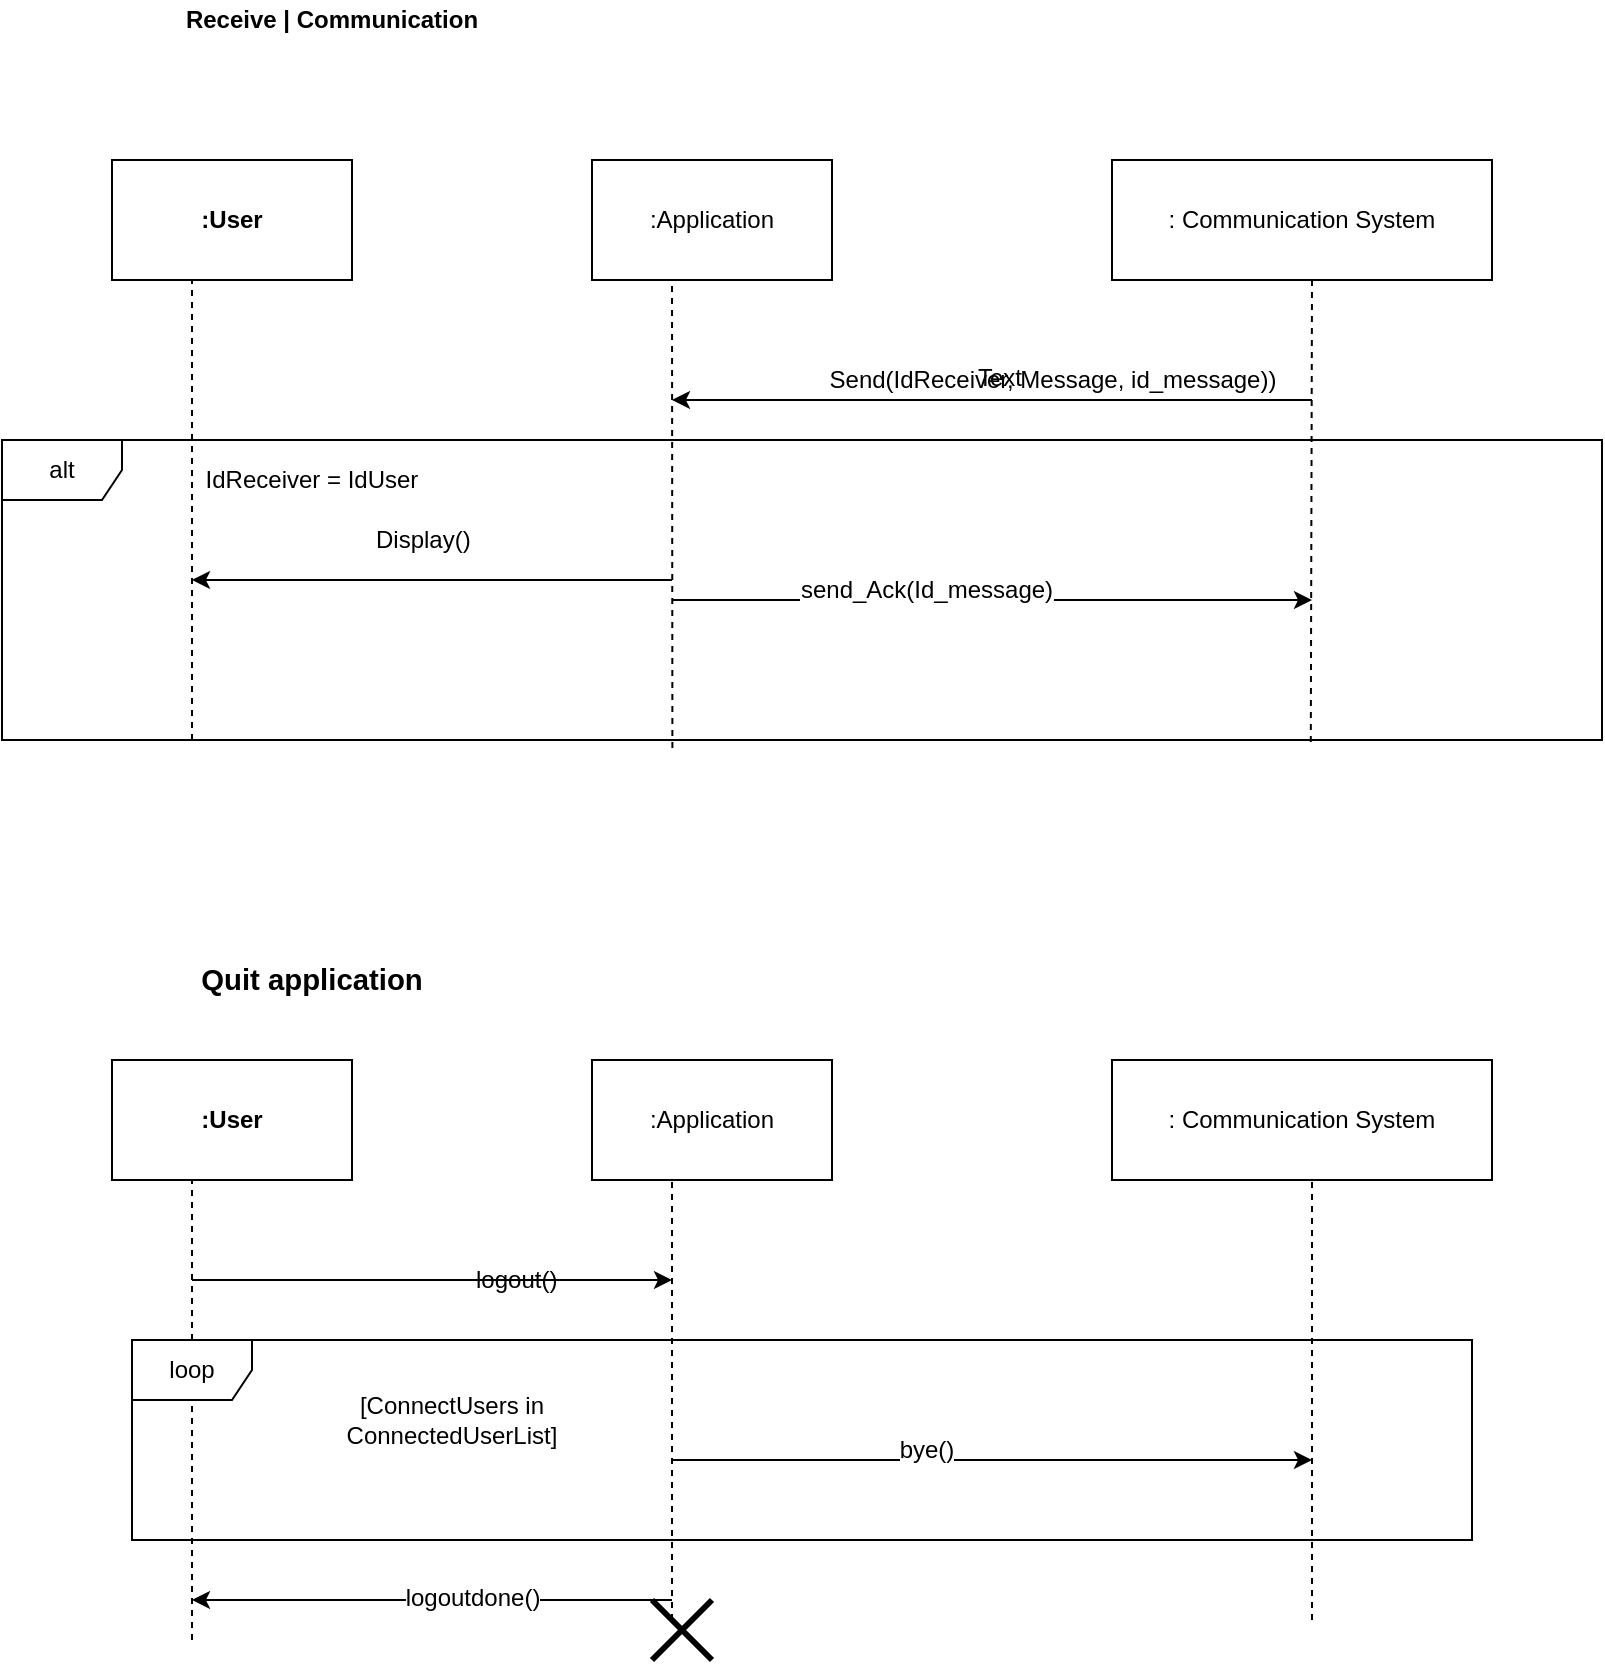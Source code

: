 <mxfile version="12.2.6" type="google" pages="1"><diagram id="W_sETaOuLjHu1WYLoqj9" name="Page-1"><mxGraphModel dx="1408" dy="777" grid="1" gridSize="10" guides="1" tooltips="1" connect="1" arrows="1" fold="1" page="1" pageScale="1" pageWidth="827" pageHeight="1169" math="0" shadow="0"><root><mxCell id="0"/><mxCell id="1" parent="0"/><mxCell id="EDE7jTU-5GEzJkzrv2bh-3" value="alt" style="shape=umlFrame;whiteSpace=wrap;html=1;" vertex="1" parent="1"><mxGeometry x="25" y="260" width="800" height="150" as="geometry"/></mxCell><mxCell id="9JEo_jbDUauEOJBNndlM-1" value="&lt;b&gt;:User&lt;/b&gt;" style="rounded=0;whiteSpace=wrap;html=1;" parent="1" vertex="1"><mxGeometry x="80" y="120" width="120" height="60" as="geometry"/></mxCell><mxCell id="9JEo_jbDUauEOJBNndlM-2" value=":Application" style="rounded=0;whiteSpace=wrap;html=1;" parent="1" vertex="1"><mxGeometry x="320" y="120" width="120" height="60" as="geometry"/></mxCell><mxCell id="9JEo_jbDUauEOJBNndlM-3" value="&lt;span style=&quot;white-space: normal&quot;&gt;: Communication System&lt;/span&gt;" style="rounded=0;whiteSpace=wrap;html=1;" parent="1" vertex="1"><mxGeometry x="580" y="120" width="190" height="60" as="geometry"/></mxCell><mxCell id="9JEo_jbDUauEOJBNndlM-4" value="&lt;b&gt;Receive | Communication&lt;/b&gt;" style="text;html=1;strokeColor=none;fillColor=none;align=center;verticalAlign=middle;whiteSpace=wrap;rounded=0;" parent="1" vertex="1"><mxGeometry x="100" y="40" width="180" height="20" as="geometry"/></mxCell><mxCell id="9JEo_jbDUauEOJBNndlM-5" value="" style="endArrow=none;dashed=1;html=1;" parent="1" edge="1"><mxGeometry width="50" height="50" relative="1" as="geometry"><mxPoint x="120" y="410" as="sourcePoint"/><mxPoint x="120" y="180" as="targetPoint"/></mxGeometry></mxCell><mxCell id="9JEo_jbDUauEOJBNndlM-6" value="" style="endArrow=none;dashed=1;html=1;exitX=0.419;exitY=1.027;exitDx=0;exitDy=0;exitPerimeter=0;" parent="1" edge="1" source="EDE7jTU-5GEzJkzrv2bh-3"><mxGeometry width="50" height="50" relative="1" as="geometry"><mxPoint x="360" y="400" as="sourcePoint"/><mxPoint x="360" y="180" as="targetPoint"/></mxGeometry></mxCell><mxCell id="9JEo_jbDUauEOJBNndlM-7" value="" style="endArrow=none;dashed=1;html=1;exitX=0.818;exitY=1.007;exitDx=0;exitDy=0;exitPerimeter=0;" parent="1" edge="1" source="EDE7jTU-5GEzJkzrv2bh-3"><mxGeometry width="50" height="50" relative="1" as="geometry"><mxPoint x="680" y="400" as="sourcePoint"/><mxPoint x="680" y="180" as="targetPoint"/></mxGeometry></mxCell><mxCell id="9JEo_jbDUauEOJBNndlM-12" value="" style="endArrow=classic;html=1;" parent="1" edge="1"><mxGeometry width="50" height="50" relative="1" as="geometry"><mxPoint x="360" y="330" as="sourcePoint"/><mxPoint x="120" y="330" as="targetPoint"/></mxGeometry></mxCell><mxCell id="9JEo_jbDUauEOJBNndlM-20" value="Display()&lt;br&gt;" style="text;html=1;resizable=0;points=[];autosize=1;align=left;verticalAlign=top;spacingTop=-4;" parent="1" vertex="1"><mxGeometry x="210" y="300" width="60" height="20" as="geometry"/></mxCell><mxCell id="9JEo_jbDUauEOJBNndlM-25" value="" style="endArrow=classic;html=1;" parent="1" edge="1"><mxGeometry width="50" height="50" relative="1" as="geometry"><mxPoint x="680" y="240" as="sourcePoint"/><mxPoint x="360" y="240" as="targetPoint"/></mxGeometry></mxCell><mxCell id="9JEo_jbDUauEOJBNndlM-26" value="Send(IdReceiver, Message, id_message))" style="text;html=1;resizable=0;points=[];align=center;verticalAlign=middle;labelBackgroundColor=#ffffff;" parent="9JEo_jbDUauEOJBNndlM-25" vertex="1" connectable="0"><mxGeometry x="-0.2" y="5" relative="1" as="geometry"><mxPoint x="-2" y="-15" as="offset"/></mxGeometry></mxCell><mxCell id="9JEo_jbDUauEOJBNndlM-27" value="" style="endArrow=classic;html=1;" parent="1" edge="1"><mxGeometry width="50" height="50" relative="1" as="geometry"><mxPoint x="360" y="340" as="sourcePoint"/><mxPoint x="680" y="340" as="targetPoint"/></mxGeometry></mxCell><mxCell id="9JEo_jbDUauEOJBNndlM-28" value="send_Ack(Id_message)" style="text;html=1;resizable=0;points=[];align=center;verticalAlign=middle;labelBackgroundColor=#ffffff;" parent="9JEo_jbDUauEOJBNndlM-27" vertex="1" connectable="0"><mxGeometry x="-0.2" y="5" relative="1" as="geometry"><mxPoint x="-1" as="offset"/></mxGeometry></mxCell><mxCell id="KuTX5zXP762wfRSPkF-s-1" value="&lt;span id=&quot;docs-internal-guid-d4085885-7fff-2547-1df6-079c7e8036b9&quot;&gt;&lt;span style=&quot;font-size: 11pt ; font-family: &amp;#34;arial&amp;#34; ; background-color: transparent ; vertical-align: baseline ; white-space: pre-wrap&quot;&gt;&lt;b&gt;Quit application&lt;/b&gt;&lt;/span&gt;&lt;/span&gt;" style="text;html=1;strokeColor=none;fillColor=none;align=center;verticalAlign=middle;whiteSpace=wrap;rounded=0;" parent="1" vertex="1"><mxGeometry x="90" y="520" width="180" height="20" as="geometry"/></mxCell><mxCell id="KuTX5zXP762wfRSPkF-s-2" value="&lt;b&gt;:User&lt;/b&gt;" style="rounded=0;whiteSpace=wrap;html=1;" parent="1" vertex="1"><mxGeometry x="80" y="570" width="120" height="60" as="geometry"/></mxCell><mxCell id="KuTX5zXP762wfRSPkF-s-3" value=":Application" style="rounded=0;whiteSpace=wrap;html=1;" parent="1" vertex="1"><mxGeometry x="320" y="570" width="120" height="60" as="geometry"/></mxCell><mxCell id="KuTX5zXP762wfRSPkF-s-4" value="&lt;span style=&quot;white-space: normal&quot;&gt;: Communication System&lt;/span&gt;" style="rounded=0;whiteSpace=wrap;html=1;" parent="1" vertex="1"><mxGeometry x="580" y="570" width="190" height="60" as="geometry"/></mxCell><mxCell id="KuTX5zXP762wfRSPkF-s-5" value="" style="endArrow=none;dashed=1;html=1;" parent="1" edge="1"><mxGeometry width="50" height="50" relative="1" as="geometry"><mxPoint x="120" y="860" as="sourcePoint"/><mxPoint x="120" y="630" as="targetPoint"/></mxGeometry></mxCell><mxCell id="KuTX5zXP762wfRSPkF-s-6" value="" style="endArrow=none;dashed=1;html=1;" parent="1" edge="1"><mxGeometry width="50" height="50" relative="1" as="geometry"><mxPoint x="360" y="850" as="sourcePoint"/><mxPoint x="360" y="630" as="targetPoint"/></mxGeometry></mxCell><mxCell id="KuTX5zXP762wfRSPkF-s-7" value="" style="endArrow=none;dashed=1;html=1;" parent="1" edge="1"><mxGeometry width="50" height="50" relative="1" as="geometry"><mxPoint x="680" y="850" as="sourcePoint"/><mxPoint x="680" y="630" as="targetPoint"/></mxGeometry></mxCell><mxCell id="KuTX5zXP762wfRSPkF-s-8" value="" style="endArrow=classic;html=1;" parent="1" edge="1"><mxGeometry width="50" height="50" relative="1" as="geometry"><mxPoint x="120" y="680" as="sourcePoint"/><mxPoint x="360" y="680" as="targetPoint"/></mxGeometry></mxCell><mxCell id="KuTX5zXP762wfRSPkF-s-9" value="logout()" style="text;html=1;resizable=0;points=[];autosize=1;align=left;verticalAlign=top;spacingTop=-4;" parent="1" vertex="1"><mxGeometry x="260" y="670" width="60" height="20" as="geometry"/></mxCell><mxCell id="KuTX5zXP762wfRSPkF-s-12" value="" style="endArrow=classic;html=1;" parent="1" edge="1"><mxGeometry width="50" height="50" relative="1" as="geometry"><mxPoint x="360" y="770" as="sourcePoint"/><mxPoint x="680" y="770" as="targetPoint"/></mxGeometry></mxCell><mxCell id="KuTX5zXP762wfRSPkF-s-13" value="bye()" style="text;html=1;resizable=0;points=[];align=center;verticalAlign=middle;labelBackgroundColor=#ffffff;" parent="KuTX5zXP762wfRSPkF-s-12" vertex="1" connectable="0"><mxGeometry x="-0.2" y="5" relative="1" as="geometry"><mxPoint x="-1" as="offset"/></mxGeometry></mxCell><mxCell id="KuTX5zXP762wfRSPkF-s-16" value="loop" style="shape=umlFrame;whiteSpace=wrap;html=1;" parent="1" vertex="1"><mxGeometry x="90" y="710" width="670" height="100" as="geometry"/></mxCell><mxCell id="KuTX5zXP762wfRSPkF-s-17" value="" style="endArrow=classic;html=1;" parent="1" edge="1"><mxGeometry width="50" height="50" relative="1" as="geometry"><mxPoint x="360" y="840" as="sourcePoint"/><mxPoint x="120" y="840" as="targetPoint"/></mxGeometry></mxCell><mxCell id="KuTX5zXP762wfRSPkF-s-18" value="logoutdone()" style="text;html=1;resizable=0;points=[];align=center;verticalAlign=middle;labelBackgroundColor=#ffffff;" parent="KuTX5zXP762wfRSPkF-s-17" vertex="1" connectable="0"><mxGeometry x="-0.163" y="-1" relative="1" as="geometry"><mxPoint as="offset"/></mxGeometry></mxCell><mxCell id="KuTX5zXP762wfRSPkF-s-19" value="[ConnectUsers in ConnectedUserList]" style="text;html=1;strokeColor=none;fillColor=none;align=center;verticalAlign=middle;whiteSpace=wrap;rounded=0;" parent="1" vertex="1"><mxGeometry x="150" y="740" width="200" height="20" as="geometry"/></mxCell><mxCell id="KuTX5zXP762wfRSPkF-s-20" style="edgeStyle=orthogonalEdgeStyle;rounded=0;orthogonalLoop=1;jettySize=auto;html=1;exitX=0.5;exitY=1;exitDx=0;exitDy=0;" parent="1" source="KuTX5zXP762wfRSPkF-s-1" target="KuTX5zXP762wfRSPkF-s-1" edge="1"><mxGeometry relative="1" as="geometry"/></mxCell><mxCell id="EDE7jTU-5GEzJkzrv2bh-1" value="Text" style="text;html=1;resizable=0;points=[];autosize=1;align=left;verticalAlign=top;spacingTop=-4;" vertex="1" parent="1"><mxGeometry x="511" y="219" width="40" height="20" as="geometry"/></mxCell><mxCell id="EDE7jTU-5GEzJkzrv2bh-4" value="IdReceiver = IdUser" style="text;html=1;strokeColor=none;fillColor=none;align=center;verticalAlign=middle;whiteSpace=wrap;rounded=0;" vertex="1" parent="1"><mxGeometry x="110" y="270" width="140" height="20" as="geometry"/></mxCell><mxCell id="EDE7jTU-5GEzJkzrv2bh-5" value="" style="shape=umlDestroy;whiteSpace=wrap;html=1;strokeWidth=3;" vertex="1" parent="1"><mxGeometry x="350" y="840" width="30" height="30" as="geometry"/></mxCell></root></mxGraphModel></diagram></mxfile>